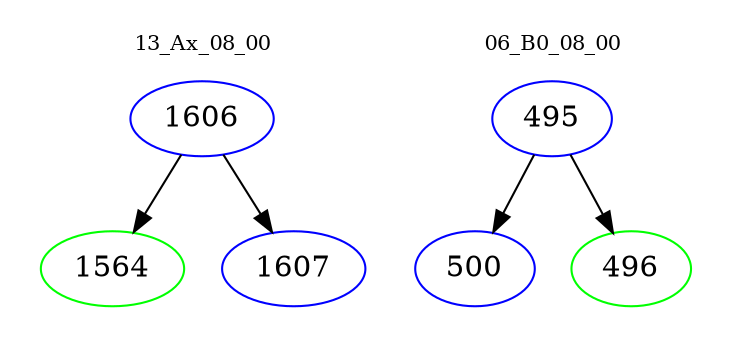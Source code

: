 digraph{
subgraph cluster_0 {
color = white
label = "13_Ax_08_00";
fontsize=10;
T0_1606 [label="1606", color="blue"]
T0_1606 -> T0_1564 [color="black"]
T0_1564 [label="1564", color="green"]
T0_1606 -> T0_1607 [color="black"]
T0_1607 [label="1607", color="blue"]
}
subgraph cluster_1 {
color = white
label = "06_B0_08_00";
fontsize=10;
T1_495 [label="495", color="blue"]
T1_495 -> T1_500 [color="black"]
T1_500 [label="500", color="blue"]
T1_495 -> T1_496 [color="black"]
T1_496 [label="496", color="green"]
}
}
